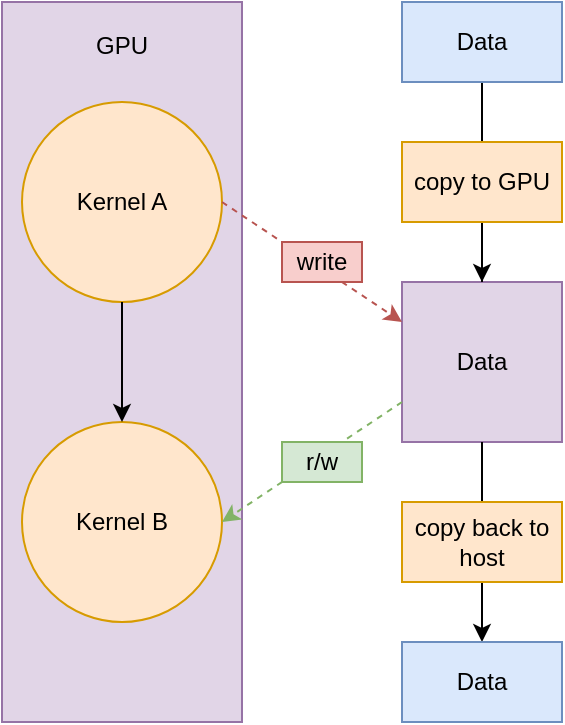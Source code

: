 <mxfile version="13.6.2" type="device"><diagram id="t3KnCuKoPFR6UIoQXWWL" name="Page-1"><mxGraphModel dx="1086" dy="806" grid="1" gridSize="10" guides="1" tooltips="1" connect="1" arrows="1" fold="1" page="1" pageScale="1" pageWidth="827" pageHeight="1169" math="0" shadow="0"><root><mxCell id="0"/><mxCell id="1" parent="0"/><mxCell id="Y6iWwm1qgtZ8P81vCxj6-22" value="GPU&lt;br&gt;&lt;br&gt;&lt;br&gt;&lt;br&gt;&lt;br&gt;&lt;br&gt;&lt;br&gt;&lt;br&gt;&lt;br&gt;&lt;br&gt;&lt;br&gt;&lt;br&gt;&lt;br&gt;&lt;br&gt;&lt;br&gt;&lt;br&gt;&lt;br&gt;&lt;br&gt;&lt;br&gt;&lt;br&gt;&lt;br&gt;&lt;br&gt;&lt;br&gt;" style="rounded=0;whiteSpace=wrap;html=1;fillColor=#e1d5e7;strokeColor=#9673a6;" parent="1" vertex="1"><mxGeometry x="40" y="40" width="120" height="360" as="geometry"/></mxCell><mxCell id="Y6iWwm1qgtZ8P81vCxj6-1" value="Kernel A" style="ellipse;whiteSpace=wrap;html=1;fillColor=#ffe6cc;strokeColor=#d79b00;" parent="1" vertex="1"><mxGeometry x="50" y="90" width="100" height="100" as="geometry"/></mxCell><mxCell id="Y6iWwm1qgtZ8P81vCxj6-2" value="Kernel B" style="ellipse;whiteSpace=wrap;html=1;fillColor=#ffe6cc;strokeColor=#d79b00;" parent="1" vertex="1"><mxGeometry x="50" y="250" width="100" height="100" as="geometry"/></mxCell><mxCell id="Y6iWwm1qgtZ8P81vCxj6-3" value="Data" style="rounded=0;whiteSpace=wrap;html=1;fillColor=#e1d5e7;strokeColor=#9673a6;" parent="1" vertex="1"><mxGeometry x="240" y="180" width="80" height="80" as="geometry"/></mxCell><mxCell id="Y6iWwm1qgtZ8P81vCxj6-4" value="" style="endArrow=classic;html=1;exitX=0.5;exitY=1;exitDx=0;exitDy=0;" parent="1" source="Y6iWwm1qgtZ8P81vCxj6-1" target="Y6iWwm1qgtZ8P81vCxj6-2" edge="1"><mxGeometry width="50" height="50" relative="1" as="geometry"><mxPoint x="390" y="430" as="sourcePoint"/><mxPoint x="440" y="380" as="targetPoint"/></mxGeometry></mxCell><mxCell id="Y6iWwm1qgtZ8P81vCxj6-5" value="" style="endArrow=classic;html=1;exitX=1;exitY=0.5;exitDx=0;exitDy=0;entryX=0;entryY=0.25;entryDx=0;entryDy=0;fillColor=#f8cecc;strokeColor=#b85450;dashed=1;" parent="1" source="Y6iWwm1qgtZ8P81vCxj6-1" target="Y6iWwm1qgtZ8P81vCxj6-3" edge="1"><mxGeometry width="50" height="50" relative="1" as="geometry"><mxPoint x="250" y="60" as="sourcePoint"/><mxPoint x="250" y="180" as="targetPoint"/></mxGeometry></mxCell><mxCell id="Y6iWwm1qgtZ8P81vCxj6-6" value="" style="endArrow=classic;html=1;exitX=0;exitY=0.75;exitDx=0;exitDy=0;entryX=1;entryY=0.5;entryDx=0;entryDy=0;fillColor=#d5e8d4;strokeColor=#82b366;dashed=1;" parent="1" source="Y6iWwm1qgtZ8P81vCxj6-3" target="Y6iWwm1qgtZ8P81vCxj6-2" edge="1"><mxGeometry width="50" height="50" relative="1" as="geometry"><mxPoint x="160" y="290" as="sourcePoint"/><mxPoint x="327.04" y="371.04" as="targetPoint"/></mxGeometry></mxCell><mxCell id="Y6iWwm1qgtZ8P81vCxj6-7" value="write" style="text;html=1;strokeColor=#b85450;fillColor=#f8cecc;align=center;verticalAlign=middle;whiteSpace=wrap;rounded=0;" parent="1" vertex="1"><mxGeometry x="180" y="160" width="40" height="20" as="geometry"/></mxCell><mxCell id="Y6iWwm1qgtZ8P81vCxj6-8" value="r/w" style="text;html=1;strokeColor=#82b366;fillColor=#d5e8d4;align=center;verticalAlign=middle;whiteSpace=wrap;rounded=0;" parent="1" vertex="1"><mxGeometry x="180" y="260" width="40" height="20" as="geometry"/></mxCell><mxCell id="Y6iWwm1qgtZ8P81vCxj6-25" value="" style="endArrow=classic;html=1;entryX=0.5;entryY=0;entryDx=0;entryDy=0;endFill=1;startArrow=none;startFill=0;exitX=0.5;exitY=1;exitDx=0;exitDy=0;" parent="1" source="Y6iWwm1qgtZ8P81vCxj6-29" target="Y6iWwm1qgtZ8P81vCxj6-3" edge="1"><mxGeometry width="50" height="50" relative="1" as="geometry"><mxPoint x="420" y="100" as="sourcePoint"/><mxPoint x="279.5" y="170" as="targetPoint"/></mxGeometry></mxCell><mxCell id="Y6iWwm1qgtZ8P81vCxj6-26" value="" style="endArrow=classic;html=1;exitX=0.5;exitY=1;exitDx=0;exitDy=0;entryX=0.5;entryY=0;entryDx=0;entryDy=0;" parent="1" source="Y6iWwm1qgtZ8P81vCxj6-3" target="Y6iWwm1qgtZ8P81vCxj6-30" edge="1"><mxGeometry width="50" height="50" relative="1" as="geometry"><mxPoint x="360" y="220" as="sourcePoint"/><mxPoint x="280" y="400" as="targetPoint"/></mxGeometry></mxCell><mxCell id="Y6iWwm1qgtZ8P81vCxj6-32" value="" style="edgeStyle=orthogonalEdgeStyle;rounded=0;orthogonalLoop=1;jettySize=auto;html=1;dashed=1;endArrow=none;endFill=0;" parent="1" source="Y6iWwm1qgtZ8P81vCxj6-27" target="Y6iWwm1qgtZ8P81vCxj6-3" edge="1"><mxGeometry relative="1" as="geometry"/></mxCell><mxCell id="Y6iWwm1qgtZ8P81vCxj6-27" value="copy to GPU" style="text;html=1;strokeColor=#d79b00;fillColor=#ffe6cc;align=center;verticalAlign=middle;whiteSpace=wrap;rounded=0;" parent="1" vertex="1"><mxGeometry x="240" y="110" width="80" height="40" as="geometry"/></mxCell><mxCell id="Y6iWwm1qgtZ8P81vCxj6-28" value="copy back to host" style="text;html=1;strokeColor=#d79b00;fillColor=#ffe6cc;align=center;verticalAlign=middle;whiteSpace=wrap;rounded=0;" parent="1" vertex="1"><mxGeometry x="240" y="290" width="80" height="40" as="geometry"/></mxCell><mxCell id="Y6iWwm1qgtZ8P81vCxj6-29" value="Data" style="rounded=0;whiteSpace=wrap;html=1;fillColor=#dae8fc;strokeColor=#6c8ebf;" parent="1" vertex="1"><mxGeometry x="240" y="40" width="80" height="40" as="geometry"/></mxCell><mxCell id="Y6iWwm1qgtZ8P81vCxj6-30" value="Data" style="rounded=0;whiteSpace=wrap;html=1;fillColor=#dae8fc;strokeColor=#6c8ebf;" parent="1" vertex="1"><mxGeometry x="240" y="360" width="80" height="40" as="geometry"/></mxCell></root></mxGraphModel></diagram></mxfile>